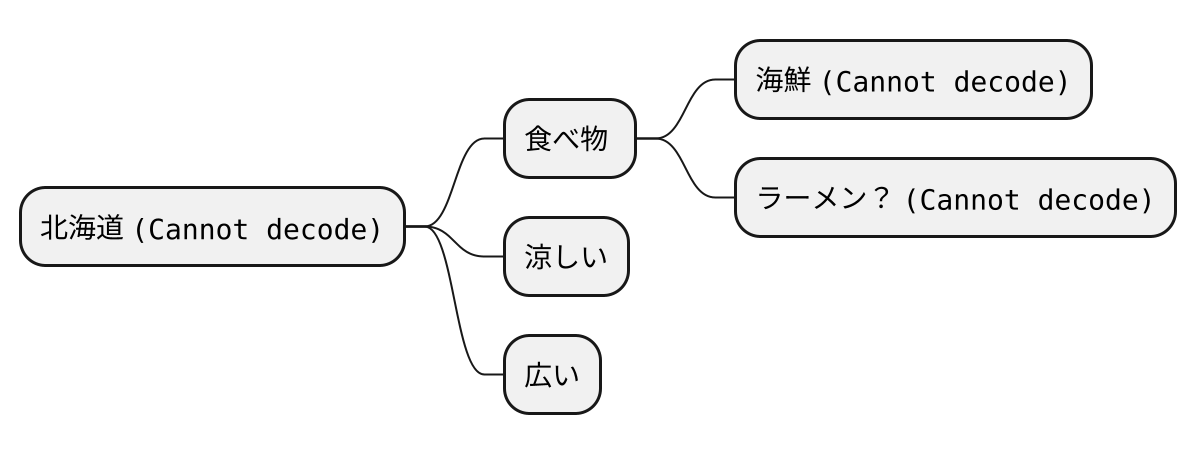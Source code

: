 @startmindmap{images/hokkaido.png}
scale 2

* 北海道 <img:images/chihou_b1_hokkaidou.png{scale=0.2}>
** 食べ物 
*** 海鮮 <img:images/animal_chara_neko_sakanaya.png{scale=0.05}>
*** ラーメン？ <img:images/ramen_udon_yugiri.png{scale=0.05}>
** 涼しい
** 広い
@endmindmap